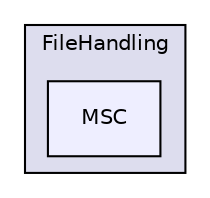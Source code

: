 digraph "MSC" {
  compound=true
  node [ fontsize="10", fontname="Helvetica"];
  edge [ labelfontsize="10", labelfontname="Helvetica"];
  subgraph clusterdir_2409f140ca6b329e1a129f8097428273 {
    graph [ bgcolor="#ddddee", pencolor="black", label="FileHandling" fontname="Helvetica", fontsize="10", URL="dir_2409f140ca6b329e1a129f8097428273.html"]
  dir_b71164f2daf32c8606006e1646a93e62 [shape=box, label="MSC", style="filled", fillcolor="#eeeeff", pencolor="black", URL="dir_b71164f2daf32c8606006e1646a93e62.html"];
  }
}
